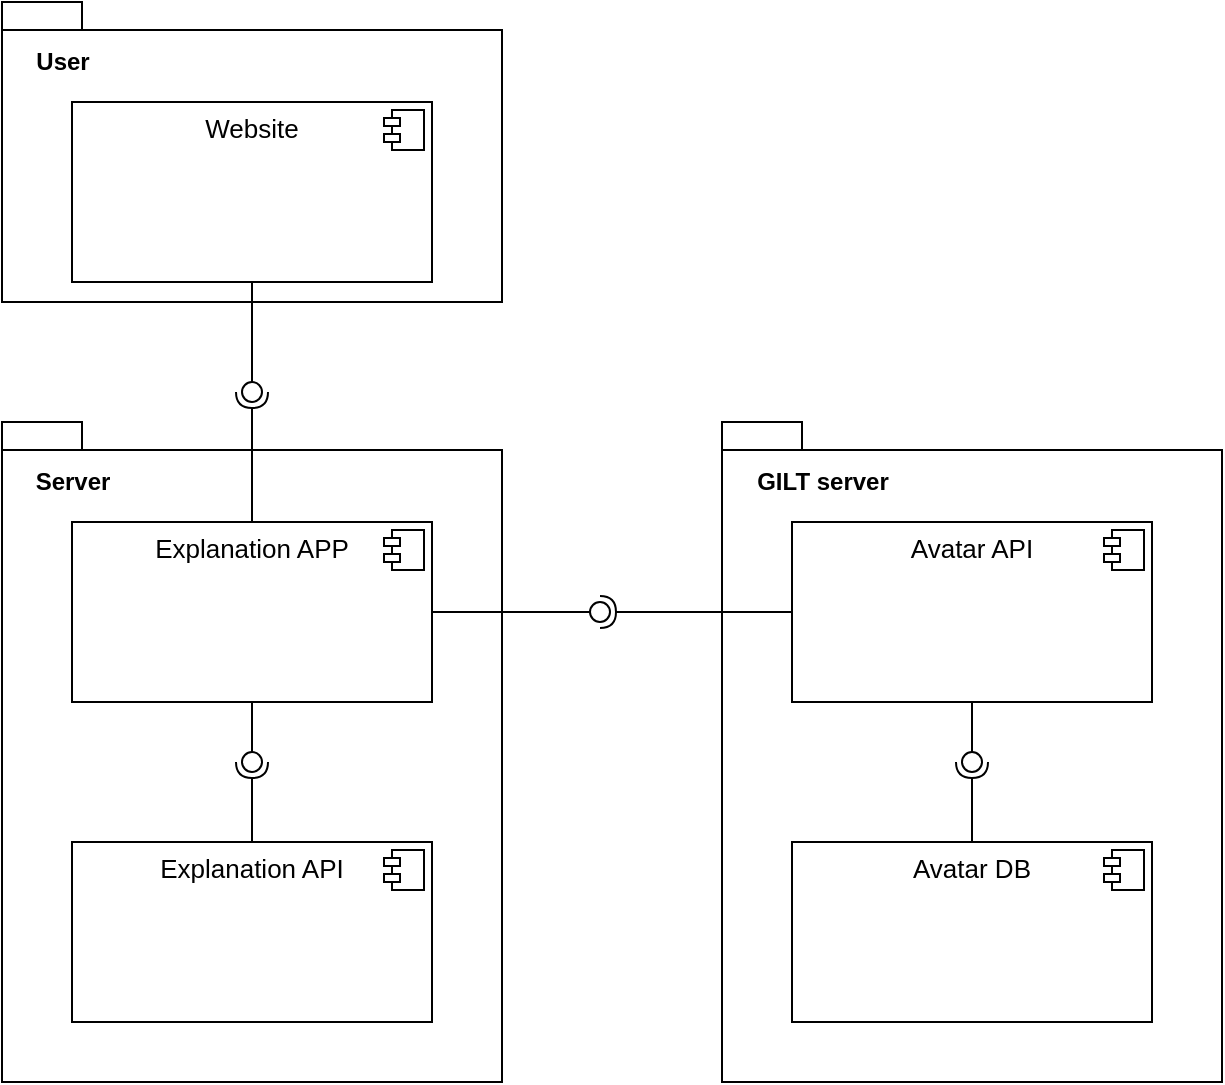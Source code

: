 <mxfile version="12.7.2" type="device"><diagram id="9UU4KCVUn6b3eLITSDzK" name="Page-1"><mxGraphModel dx="1422" dy="751" grid="1" gridSize="10" guides="1" tooltips="1" connect="1" arrows="1" fold="1" page="1" pageScale="1" pageWidth="827" pageHeight="1169" math="0" shadow="0"><root><mxCell id="0"/><mxCell id="1" parent="0"/><mxCell id="sTXKaNtqWveIEpgGAse2-7" value="" style="shape=folder;fontStyle=1;spacingTop=10;tabWidth=40;tabHeight=14;tabPosition=left;html=1;" vertex="1" parent="1"><mxGeometry x="470" y="410" width="250" height="330" as="geometry"/></mxCell><mxCell id="sTXKaNtqWveIEpgGAse2-8" value="&lt;p style=&quot;margin: 0px ; margin-top: 6px ; text-align: center&quot;&gt;&lt;font style=&quot;font-size: 13px&quot;&gt;Avatar API&lt;/font&gt;&lt;/p&gt;" style="align=left;overflow=fill;html=1;" vertex="1" parent="1"><mxGeometry x="505" y="460" width="180" height="90" as="geometry"/></mxCell><mxCell id="sTXKaNtqWveIEpgGAse2-9" value="" style="shape=component;jettyWidth=8;jettyHeight=4;" vertex="1" parent="sTXKaNtqWveIEpgGAse2-8"><mxGeometry x="1" width="20" height="20" relative="1" as="geometry"><mxPoint x="-24" y="4" as="offset"/></mxGeometry></mxCell><mxCell id="sTXKaNtqWveIEpgGAse2-10" value="&lt;p style=&quot;margin: 0px ; margin-top: 6px ; text-align: center&quot;&gt;&lt;font style=&quot;font-size: 13px&quot;&gt;Avatar DB&lt;/font&gt;&lt;/p&gt;" style="align=left;overflow=fill;html=1;" vertex="1" parent="1"><mxGeometry x="505" y="620" width="180" height="90" as="geometry"/></mxCell><mxCell id="sTXKaNtqWveIEpgGAse2-11" value="" style="shape=component;jettyWidth=8;jettyHeight=4;" vertex="1" parent="sTXKaNtqWveIEpgGAse2-10"><mxGeometry x="1" width="20" height="20" relative="1" as="geometry"><mxPoint x="-24" y="4" as="offset"/></mxGeometry></mxCell><mxCell id="pBNKaGoS1km_KQyFbF-W-1" value="" style="shape=folder;fontStyle=1;spacingTop=10;tabWidth=40;tabHeight=14;tabPosition=left;html=1;" parent="1" vertex="1"><mxGeometry x="110" y="200" width="250" height="150" as="geometry"/></mxCell><mxCell id="pBNKaGoS1km_KQyFbF-W-5" value="" style="shape=folder;fontStyle=1;spacingTop=10;tabWidth=40;tabHeight=14;tabPosition=left;html=1;" parent="1" vertex="1"><mxGeometry x="110" y="410" width="250" height="330" as="geometry"/></mxCell><mxCell id="pBNKaGoS1km_KQyFbF-W-6" value="&lt;p style=&quot;margin: 0px ; margin-top: 6px ; text-align: center&quot;&gt;&lt;font style=&quot;font-size: 13px&quot;&gt;Explanation APP&lt;/font&gt;&lt;/p&gt;" style="align=left;overflow=fill;html=1;" parent="1" vertex="1"><mxGeometry x="145" y="460" width="180" height="90" as="geometry"/></mxCell><mxCell id="pBNKaGoS1km_KQyFbF-W-7" value="" style="shape=component;jettyWidth=8;jettyHeight=4;" parent="pBNKaGoS1km_KQyFbF-W-6" vertex="1"><mxGeometry x="1" width="20" height="20" relative="1" as="geometry"><mxPoint x="-24" y="4" as="offset"/></mxGeometry></mxCell><mxCell id="pBNKaGoS1km_KQyFbF-W-11" value="" style="rounded=0;orthogonalLoop=1;jettySize=auto;html=1;endArrow=none;endFill=0;exitX=0.5;exitY=1;exitDx=0;exitDy=0;" parent="1" source="pBNKaGoS1km_KQyFbF-W-16" target="pBNKaGoS1km_KQyFbF-W-13" edge="1"><mxGeometry relative="1" as="geometry"><mxPoint x="360" y="435" as="sourcePoint"/></mxGeometry></mxCell><mxCell id="pBNKaGoS1km_KQyFbF-W-12" value="" style="rounded=0;orthogonalLoop=1;jettySize=auto;html=1;endArrow=halfCircle;endFill=0;entryX=0.5;entryY=0.5;entryDx=0;entryDy=0;endSize=6;strokeWidth=1;exitX=0.5;exitY=0;exitDx=0;exitDy=0;" parent="1" source="pBNKaGoS1km_KQyFbF-W-6" target="pBNKaGoS1km_KQyFbF-W-13" edge="1"><mxGeometry relative="1" as="geometry"><mxPoint x="430" y="505" as="sourcePoint"/></mxGeometry></mxCell><mxCell id="pBNKaGoS1km_KQyFbF-W-13" value="" style="ellipse;whiteSpace=wrap;html=1;fontFamily=Helvetica;fontSize=12;fontColor=#000000;align=center;strokeColor=#000000;fillColor=#ffffff;points=[];aspect=fixed;resizable=0;" parent="1" vertex="1"><mxGeometry x="230" y="390" width="10" height="10" as="geometry"/></mxCell><mxCell id="pBNKaGoS1km_KQyFbF-W-16" value="&lt;p style=&quot;margin: 0px ; margin-top: 6px ; text-align: center&quot;&gt;&lt;font style=&quot;font-size: 13px&quot;&gt;Website&lt;/font&gt;&lt;/p&gt;" style="align=left;overflow=fill;html=1;" parent="1" vertex="1"><mxGeometry x="145" y="250" width="180" height="90" as="geometry"/></mxCell><mxCell id="pBNKaGoS1km_KQyFbF-W-17" value="" style="shape=component;jettyWidth=8;jettyHeight=4;" parent="pBNKaGoS1km_KQyFbF-W-16" vertex="1"><mxGeometry x="1" width="20" height="20" relative="1" as="geometry"><mxPoint x="-24" y="4" as="offset"/></mxGeometry></mxCell><mxCell id="pBNKaGoS1km_KQyFbF-W-23" value="&lt;b&gt;User&lt;/b&gt;" style="text;html=1;align=center;verticalAlign=middle;resizable=0;points=[];autosize=1;" parent="1" vertex="1"><mxGeometry x="120" y="220" width="40" height="20" as="geometry"/></mxCell><mxCell id="pBNKaGoS1km_KQyFbF-W-24" value="&lt;b&gt;GILT server&lt;/b&gt;" style="text;html=1;align=center;verticalAlign=middle;resizable=0;points=[];autosize=1;" parent="1" vertex="1"><mxGeometry x="480" y="430" width="80" height="20" as="geometry"/></mxCell><mxCell id="pBNKaGoS1km_KQyFbF-W-25" value="&lt;b&gt;Server&lt;/b&gt;" style="text;html=1;align=center;verticalAlign=middle;resizable=0;points=[];autosize=1;" parent="1" vertex="1"><mxGeometry x="120" y="430" width="50" height="20" as="geometry"/></mxCell><mxCell id="sTXKaNtqWveIEpgGAse2-1" value="&lt;p style=&quot;margin: 0px ; margin-top: 6px ; text-align: center&quot;&gt;&lt;font style=&quot;font-size: 13px&quot;&gt;Explanation API&lt;/font&gt;&lt;/p&gt;" style="align=left;overflow=fill;html=1;" vertex="1" parent="1"><mxGeometry x="145" y="620" width="180" height="90" as="geometry"/></mxCell><mxCell id="sTXKaNtqWveIEpgGAse2-2" value="" style="shape=component;jettyWidth=8;jettyHeight=4;" vertex="1" parent="sTXKaNtqWveIEpgGAse2-1"><mxGeometry x="1" width="20" height="20" relative="1" as="geometry"><mxPoint x="-24" y="4" as="offset"/></mxGeometry></mxCell><mxCell id="sTXKaNtqWveIEpgGAse2-3" value="" style="rounded=0;orthogonalLoop=1;jettySize=auto;html=1;endArrow=none;endFill=0;exitX=0.5;exitY=1;exitDx=0;exitDy=0;" edge="1" target="sTXKaNtqWveIEpgGAse2-5" parent="1" source="pBNKaGoS1km_KQyFbF-W-6"><mxGeometry relative="1" as="geometry"><mxPoint x="390" y="685" as="sourcePoint"/></mxGeometry></mxCell><mxCell id="sTXKaNtqWveIEpgGAse2-4" value="" style="rounded=0;orthogonalLoop=1;jettySize=auto;html=1;endArrow=halfCircle;endFill=0;entryX=0.5;entryY=0.5;entryDx=0;entryDy=0;endSize=6;strokeWidth=1;exitX=0.5;exitY=0;exitDx=0;exitDy=0;" edge="1" target="sTXKaNtqWveIEpgGAse2-5" parent="1" source="sTXKaNtqWveIEpgGAse2-1"><mxGeometry relative="1" as="geometry"><mxPoint x="430" y="685" as="sourcePoint"/></mxGeometry></mxCell><mxCell id="sTXKaNtqWveIEpgGAse2-5" value="" style="ellipse;whiteSpace=wrap;html=1;fontFamily=Helvetica;fontSize=12;fontColor=#000000;align=center;strokeColor=#000000;fillColor=#ffffff;points=[];aspect=fixed;resizable=0;" vertex="1" parent="1"><mxGeometry x="230" y="575" width="10" height="10" as="geometry"/></mxCell><mxCell id="sTXKaNtqWveIEpgGAse2-13" value="" style="rounded=0;orthogonalLoop=1;jettySize=auto;html=1;endArrow=none;endFill=0;exitX=1;exitY=0.5;exitDx=0;exitDy=0;" edge="1" target="sTXKaNtqWveIEpgGAse2-15" parent="1" source="pBNKaGoS1km_KQyFbF-W-6"><mxGeometry relative="1" as="geometry"><mxPoint x="390" y="485" as="sourcePoint"/></mxGeometry></mxCell><mxCell id="sTXKaNtqWveIEpgGAse2-14" value="" style="rounded=0;orthogonalLoop=1;jettySize=auto;html=1;endArrow=halfCircle;endFill=0;entryX=0.5;entryY=0.5;entryDx=0;entryDy=0;endSize=6;strokeWidth=1;exitX=0;exitY=0.5;exitDx=0;exitDy=0;" edge="1" target="sTXKaNtqWveIEpgGAse2-15" parent="1" source="sTXKaNtqWveIEpgGAse2-8"><mxGeometry relative="1" as="geometry"><mxPoint x="430" y="485" as="sourcePoint"/></mxGeometry></mxCell><mxCell id="sTXKaNtqWveIEpgGAse2-15" value="" style="ellipse;whiteSpace=wrap;html=1;fontFamily=Helvetica;fontSize=12;fontColor=#000000;align=center;strokeColor=#000000;fillColor=#ffffff;points=[];aspect=fixed;resizable=0;" vertex="1" parent="1"><mxGeometry x="404" y="500" width="10" height="10" as="geometry"/></mxCell><mxCell id="sTXKaNtqWveIEpgGAse2-16" value="" style="rounded=0;orthogonalLoop=1;jettySize=auto;html=1;endArrow=none;endFill=0;exitX=0.5;exitY=1;exitDx=0;exitDy=0;" edge="1" target="sTXKaNtqWveIEpgGAse2-18" parent="1" source="sTXKaNtqWveIEpgGAse2-8"><mxGeometry relative="1" as="geometry"><mxPoint x="390" y="485" as="sourcePoint"/></mxGeometry></mxCell><mxCell id="sTXKaNtqWveIEpgGAse2-17" value="" style="rounded=0;orthogonalLoop=1;jettySize=auto;html=1;endArrow=halfCircle;endFill=0;entryX=0.5;entryY=0.5;entryDx=0;entryDy=0;endSize=6;strokeWidth=1;exitX=0.5;exitY=0;exitDx=0;exitDy=0;" edge="1" target="sTXKaNtqWveIEpgGAse2-18" parent="1" source="sTXKaNtqWveIEpgGAse2-10"><mxGeometry relative="1" as="geometry"><mxPoint x="430" y="485" as="sourcePoint"/></mxGeometry></mxCell><mxCell id="sTXKaNtqWveIEpgGAse2-18" value="" style="ellipse;whiteSpace=wrap;html=1;fontFamily=Helvetica;fontSize=12;fontColor=#000000;align=center;strokeColor=#000000;fillColor=#ffffff;points=[];aspect=fixed;resizable=0;" vertex="1" parent="1"><mxGeometry x="590" y="575" width="10" height="10" as="geometry"/></mxCell></root></mxGraphModel></diagram></mxfile>